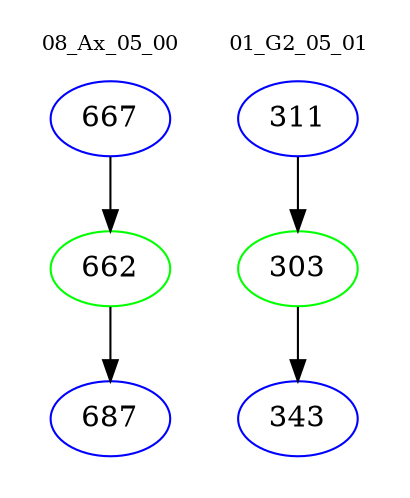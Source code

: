 digraph{
subgraph cluster_0 {
color = white
label = "08_Ax_05_00";
fontsize=10;
T0_667 [label="667", color="blue"]
T0_667 -> T0_662 [color="black"]
T0_662 [label="662", color="green"]
T0_662 -> T0_687 [color="black"]
T0_687 [label="687", color="blue"]
}
subgraph cluster_1 {
color = white
label = "01_G2_05_01";
fontsize=10;
T1_311 [label="311", color="blue"]
T1_311 -> T1_303 [color="black"]
T1_303 [label="303", color="green"]
T1_303 -> T1_343 [color="black"]
T1_343 [label="343", color="blue"]
}
}
